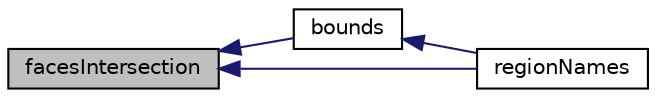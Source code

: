 digraph "facesIntersection"
{
  bgcolor="transparent";
  edge [fontname="Helvetica",fontsize="10",labelfontname="Helvetica",labelfontsize="10"];
  node [fontname="Helvetica",fontsize="10",shape=record];
  rankdir="LR";
  Node759 [label="facesIntersection",height=0.2,width=0.4,color="black", fillcolor="grey75", style="filled", fontcolor="black"];
  Node759 -> Node760 [dir="back",color="midnightblue",fontsize="10",style="solid",fontname="Helvetica"];
  Node760 [label="bounds",height=0.2,width=0.4,color="black",URL="$a26381.html#a355862e8a60245e463e4e8e21f51c53e",tooltip="Calculate bounding box. "];
  Node760 -> Node761 [dir="back",color="midnightblue",fontsize="10",style="solid",fontname="Helvetica"];
  Node761 [label="regionNames",height=0.2,width=0.4,color="black",URL="$a26381.html#a0dc1c3a7eab469ca542770f4dce82bee"];
  Node759 -> Node761 [dir="back",color="midnightblue",fontsize="10",style="solid",fontname="Helvetica"];
}
